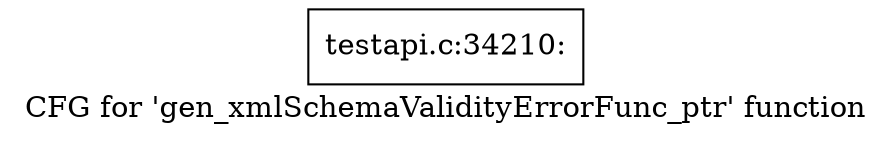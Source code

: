 digraph "CFG for 'gen_xmlSchemaValidityErrorFunc_ptr' function" {
	label="CFG for 'gen_xmlSchemaValidityErrorFunc_ptr' function";

	Node0x5333710 [shape=record,label="{testapi.c:34210:}"];
}
